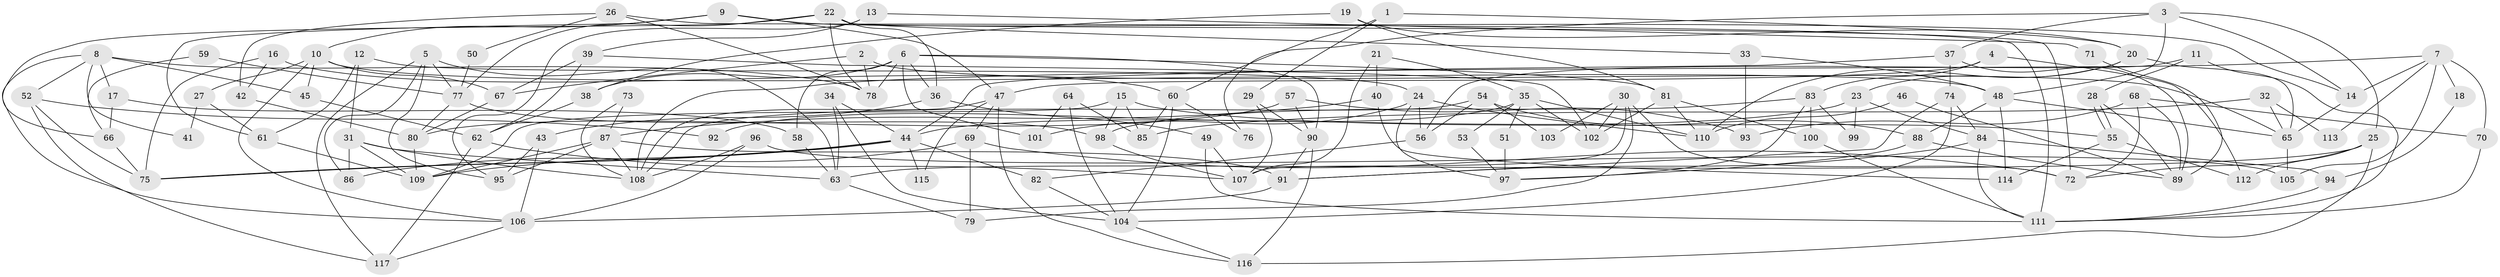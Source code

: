 // Generated by graph-tools (version 1.1) at 2025/26/03/09/25 03:26:22]
// undirected, 117 vertices, 234 edges
graph export_dot {
graph [start="1"]
  node [color=gray90,style=filled];
  1;
  2;
  3;
  4;
  5;
  6;
  7;
  8;
  9;
  10;
  11;
  12;
  13;
  14;
  15;
  16;
  17;
  18;
  19;
  20;
  21;
  22;
  23;
  24;
  25;
  26;
  27;
  28;
  29;
  30;
  31;
  32;
  33;
  34;
  35;
  36;
  37;
  38;
  39;
  40;
  41;
  42;
  43;
  44;
  45;
  46;
  47;
  48;
  49;
  50;
  51;
  52;
  53;
  54;
  55;
  56;
  57;
  58;
  59;
  60;
  61;
  62;
  63;
  64;
  65;
  66;
  67;
  68;
  69;
  70;
  71;
  72;
  73;
  74;
  75;
  76;
  77;
  78;
  79;
  80;
  81;
  82;
  83;
  84;
  85;
  86;
  87;
  88;
  89;
  90;
  91;
  92;
  93;
  94;
  95;
  96;
  97;
  98;
  99;
  100;
  101;
  102;
  103;
  104;
  105;
  106;
  107;
  108;
  109;
  110;
  111;
  112;
  113;
  114;
  115;
  116;
  117;
  1 -- 20;
  1 -- 29;
  1 -- 60;
  2 -- 78;
  2 -- 65;
  2 -- 67;
  3 -- 48;
  3 -- 25;
  3 -- 14;
  3 -- 37;
  3 -- 76;
  4 -- 47;
  4 -- 83;
  4 -- 112;
  5 -- 95;
  5 -- 117;
  5 -- 63;
  5 -- 77;
  5 -- 86;
  6 -- 58;
  6 -- 78;
  6 -- 36;
  6 -- 38;
  6 -- 81;
  6 -- 90;
  6 -- 101;
  7 -- 108;
  7 -- 14;
  7 -- 18;
  7 -- 70;
  7 -- 105;
  7 -- 113;
  8 -- 52;
  8 -- 106;
  8 -- 17;
  8 -- 41;
  8 -- 45;
  8 -- 78;
  9 -- 61;
  9 -- 10;
  9 -- 14;
  9 -- 47;
  10 -- 48;
  10 -- 67;
  10 -- 27;
  10 -- 45;
  10 -- 106;
  11 -- 56;
  11 -- 28;
  11 -- 111;
  12 -- 31;
  12 -- 24;
  12 -- 61;
  13 -- 95;
  13 -- 39;
  13 -- 71;
  14 -- 65;
  15 -- 55;
  15 -- 98;
  15 -- 85;
  15 -- 109;
  16 -- 60;
  16 -- 42;
  16 -- 75;
  17 -- 66;
  17 -- 58;
  18 -- 94;
  19 -- 20;
  19 -- 81;
  19 -- 38;
  20 -- 23;
  20 -- 65;
  20 -- 110;
  21 -- 40;
  21 -- 35;
  21 -- 107;
  22 -- 72;
  22 -- 36;
  22 -- 33;
  22 -- 66;
  22 -- 77;
  22 -- 78;
  23 -- 44;
  23 -- 84;
  23 -- 99;
  24 -- 97;
  24 -- 101;
  24 -- 56;
  24 -- 110;
  25 -- 116;
  25 -- 63;
  25 -- 72;
  25 -- 112;
  26 -- 78;
  26 -- 111;
  26 -- 42;
  26 -- 50;
  27 -- 61;
  27 -- 41;
  28 -- 55;
  28 -- 55;
  28 -- 89;
  29 -- 90;
  29 -- 107;
  30 -- 102;
  30 -- 107;
  30 -- 72;
  30 -- 79;
  30 -- 103;
  31 -- 86;
  31 -- 63;
  31 -- 108;
  31 -- 109;
  32 -- 85;
  32 -- 65;
  32 -- 113;
  33 -- 48;
  33 -- 93;
  34 -- 44;
  34 -- 63;
  34 -- 104;
  35 -- 110;
  35 -- 102;
  35 -- 51;
  35 -- 53;
  35 -- 92;
  36 -- 49;
  36 -- 43;
  37 -- 44;
  37 -- 74;
  37 -- 89;
  38 -- 62;
  39 -- 62;
  39 -- 67;
  39 -- 102;
  40 -- 87;
  40 -- 114;
  42 -- 80;
  43 -- 106;
  43 -- 95;
  44 -- 109;
  44 -- 75;
  44 -- 75;
  44 -- 82;
  44 -- 115;
  45 -- 62;
  46 -- 89;
  46 -- 110;
  47 -- 108;
  47 -- 69;
  47 -- 115;
  47 -- 116;
  48 -- 88;
  48 -- 65;
  48 -- 114;
  49 -- 111;
  49 -- 107;
  50 -- 77;
  51 -- 97;
  52 -- 75;
  52 -- 117;
  52 -- 92;
  53 -- 97;
  54 -- 108;
  54 -- 56;
  54 -- 88;
  54 -- 103;
  55 -- 112;
  55 -- 114;
  56 -- 82;
  57 -- 80;
  57 -- 90;
  57 -- 93;
  58 -- 63;
  59 -- 66;
  59 -- 77;
  60 -- 104;
  60 -- 76;
  60 -- 85;
  61 -- 109;
  62 -- 107;
  62 -- 117;
  63 -- 79;
  64 -- 104;
  64 -- 85;
  64 -- 101;
  65 -- 105;
  66 -- 75;
  67 -- 80;
  68 -- 93;
  68 -- 72;
  68 -- 70;
  68 -- 89;
  69 -- 72;
  69 -- 79;
  69 -- 86;
  70 -- 111;
  71 -- 89;
  73 -- 108;
  73 -- 87;
  74 -- 104;
  74 -- 84;
  74 -- 91;
  77 -- 80;
  77 -- 98;
  80 -- 109;
  81 -- 110;
  81 -- 100;
  81 -- 102;
  82 -- 104;
  83 -- 100;
  83 -- 98;
  83 -- 97;
  83 -- 99;
  84 -- 111;
  84 -- 91;
  84 -- 94;
  87 -- 109;
  87 -- 91;
  87 -- 95;
  87 -- 108;
  88 -- 89;
  88 -- 97;
  90 -- 91;
  90 -- 116;
  91 -- 106;
  94 -- 111;
  96 -- 108;
  96 -- 106;
  96 -- 105;
  98 -- 107;
  100 -- 111;
  104 -- 116;
  106 -- 117;
}
